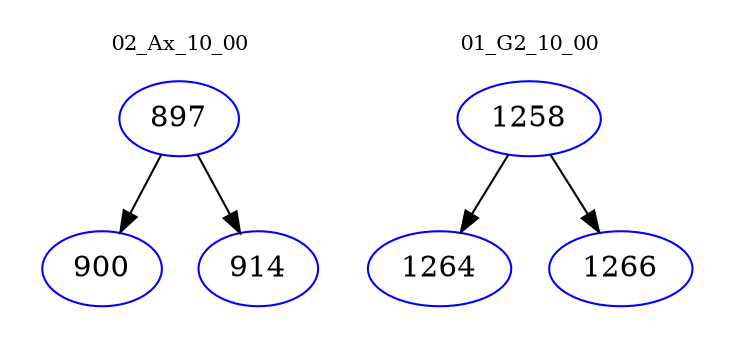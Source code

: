 digraph{
subgraph cluster_0 {
color = white
label = "02_Ax_10_00";
fontsize=10;
T0_897 [label="897", color="blue"]
T0_897 -> T0_900 [color="black"]
T0_900 [label="900", color="blue"]
T0_897 -> T0_914 [color="black"]
T0_914 [label="914", color="blue"]
}
subgraph cluster_1 {
color = white
label = "01_G2_10_00";
fontsize=10;
T1_1258 [label="1258", color="blue"]
T1_1258 -> T1_1264 [color="black"]
T1_1264 [label="1264", color="blue"]
T1_1258 -> T1_1266 [color="black"]
T1_1266 [label="1266", color="blue"]
}
}
